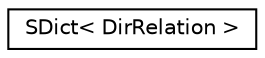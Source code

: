 digraph "Graphical Class Hierarchy"
{
 // INTERACTIVE_SVG=YES
  edge [fontname="Helvetica",fontsize="10",labelfontname="Helvetica",labelfontsize="10"];
  node [fontname="Helvetica",fontsize="10",shape=record];
  rankdir="LR";
  Node0 [label="SDict\< DirRelation \>",height=0.2,width=0.4,color="black", fillcolor="white", style="filled",URL="$d1/d50/class_s_dict.html"];
}
